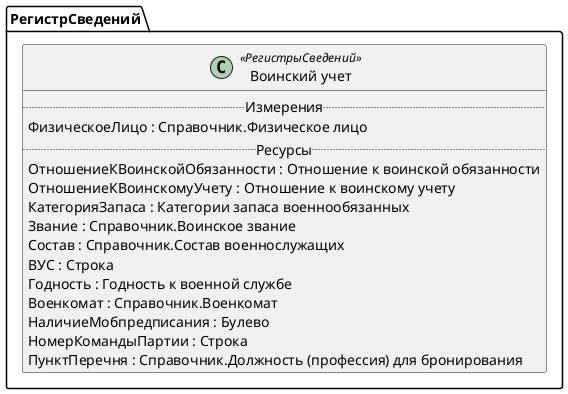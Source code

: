 ﻿@startuml ВоинскийУчет
'!include templates.wsd
'..\include templates.wsd
class РегистрСведений.ВоинскийУчет as "Воинский учет" <<РегистрыСведений>>
{
..Измерения..
ФизическоеЛицо : Справочник.Физическое лицо
..Ресурсы..
ОтношениеКВоинскойОбязанности : Отношение к воинской обязанности
ОтношениеКВоинскомуУчету : Отношение к воинскому учету
КатегорияЗапаса : Категории запаса военнообязанных
Звание : Справочник.Воинское звание
Состав : Справочник.Состав военнослужащих
ВУС : Строка
Годность : Годность к военной службе
Военкомат : Справочник.Военкомат
НаличиеМобпредписания : Булево
НомерКомандыПартии : Строка
ПунктПеречня : Справочник.Должность (профессия) для бронирования
}
@enduml
